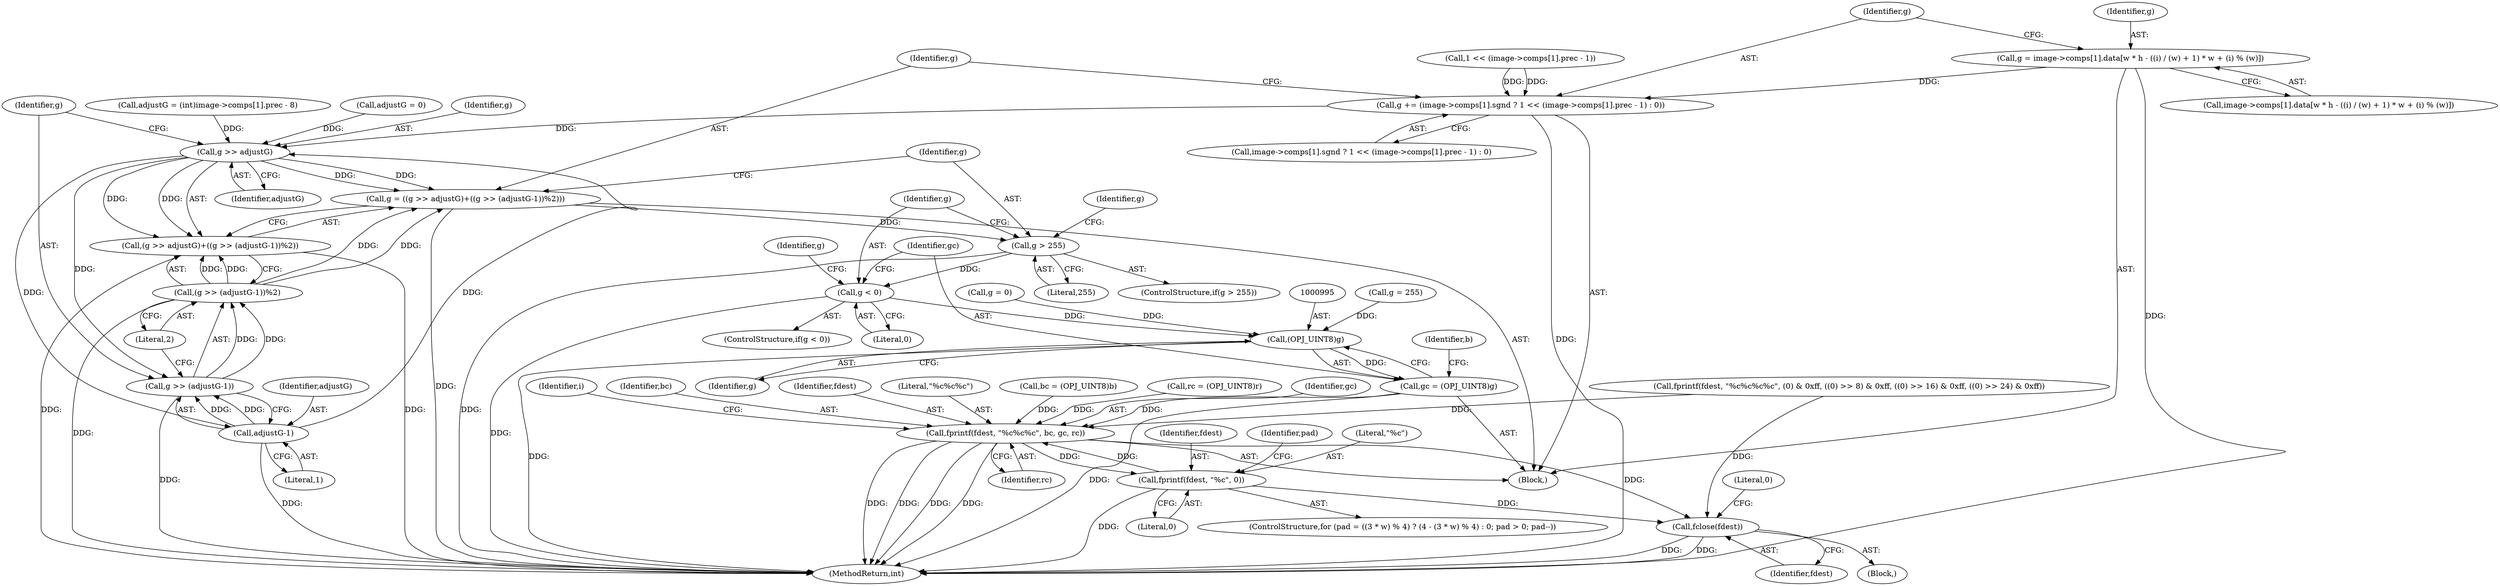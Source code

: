 digraph "0_openjpeg_15f081c89650dccee4aa4ae66f614c3fdb268767_3@array" {
"1000916" [label="(Call,g = image->comps[1].data[w * h - ((i) / (w) + 1) * w + (i) % (w)])"];
"1000942" [label="(Call,g += (image->comps[1].sgnd ? 1 << (image->comps[1].prec - 1) : 0))"];
"1000967" [label="(Call,g >> adjustG)"];
"1000964" [label="(Call,g = ((g >> adjustG)+((g >> (adjustG-1))%2)))"];
"1000978" [label="(Call,g > 255)"];
"1000986" [label="(Call,g < 0)"];
"1000994" [label="(Call,(OPJ_UINT8)g)"];
"1000992" [label="(Call,gc = (OPJ_UINT8)g)"];
"1001078" [label="(Call,fprintf(fdest, \"%c%c%c\", bc, gc, rc))"];
"1001115" [label="(Call,fprintf(fdest, \"%c\", 0))"];
"1001119" [label="(Call,fclose(fdest))"];
"1000966" [label="(Call,(g >> adjustG)+((g >> (adjustG-1))%2))"];
"1000971" [label="(Call,g >> (adjustG-1))"];
"1000970" [label="(Call,(g >> (adjustG-1))%2)"];
"1000973" [label="(Call,adjustG-1)"];
"1001119" [label="(Call,fclose(fdest))"];
"1000952" [label="(Call,1 << (image->comps[1].prec - 1))"];
"1000965" [label="(Identifier,g)"];
"1001118" [label="(Literal,0)"];
"1001742" [label="(Literal,0)"];
"1000981" [label="(Call,g = 255)"];
"1000977" [label="(ControlStructure,if(g > 255))"];
"1000980" [label="(Literal,255)"];
"1000987" [label="(Identifier,g)"];
"1001082" [label="(Identifier,gc)"];
"1000990" [label="(Identifier,g)"];
"1000994" [label="(Call,(OPJ_UINT8)g)"];
"1001116" [label="(Identifier,fdest)"];
"1000989" [label="(Call,g = 0)"];
"1000978" [label="(Call,g > 255)"];
"1000966" [label="(Call,(g >> adjustG)+((g >> (adjustG-1))%2))"];
"1000942" [label="(Call,g += (image->comps[1].sgnd ? 1 << (image->comps[1].prec - 1) : 0))"];
"1001093" [label="(ControlStructure,for (pad = ((3 * w) % 4) ? (4 - (3 * w) % 4) : 0; pad > 0; pad--))"];
"1001743" [label="(MethodReturn,int)"];
"1000968" [label="(Identifier,g)"];
"1000976" [label="(Literal,2)"];
"1000975" [label="(Literal,1)"];
"1000916" [label="(Call,g = image->comps[1].data[w * h - ((i) / (w) + 1) * w + (i) % (w)])"];
"1000943" [label="(Identifier,g)"];
"1000988" [label="(Literal,0)"];
"1000979" [label="(Identifier,g)"];
"1001083" [label="(Identifier,rc)"];
"1000944" [label="(Call,image->comps[1].sgnd ? 1 << (image->comps[1].prec - 1) : 0)"];
"1001088" [label="(Identifier,i)"];
"1001114" [label="(Identifier,pad)"];
"1001081" [label="(Identifier,bc)"];
"1000982" [label="(Identifier,g)"];
"1000986" [label="(Call,g < 0)"];
"1001115" [label="(Call,fprintf(fdest, \"%c\", 0))"];
"1001079" [label="(Identifier,fdest)"];
"1000828" [label="(Block,)"];
"1000969" [label="(Identifier,adjustG)"];
"1000985" [label="(ControlStructure,if(g < 0))"];
"1000998" [label="(Identifier,b)"];
"1000974" [label="(Identifier,adjustG)"];
"1000964" [label="(Call,g = ((g >> adjustG)+((g >> (adjustG-1))%2)))"];
"1000967" [label="(Call,g >> adjustG)"];
"1001078" [label="(Call,fprintf(fdest, \"%c%c%c\", bc, gc, rc))"];
"1001117" [label="(Literal,\"%c\")"];
"1000253" [label="(Block,)"];
"1000973" [label="(Call,adjustG-1)"];
"1000754" [label="(Call,adjustG = (int)image->comps[1].prec - 8)"];
"1000972" [label="(Identifier,g)"];
"1000971" [label="(Call,g >> (adjustG-1))"];
"1001080" [label="(Literal,\"%c%c%c\")"];
"1000970" [label="(Call,(g >> (adjustG-1))%2)"];
"1001120" [label="(Identifier,fdest)"];
"1000917" [label="(Identifier,g)"];
"1001073" [label="(Call,bc = (OPJ_UINT8)b)"];
"1000777" [label="(Call,adjustG = 0)"];
"1000911" [label="(Call,rc = (OPJ_UINT8)r)"];
"1000996" [label="(Identifier,g)"];
"1000918" [label="(Call,image->comps[1].data[w * h - ((i) / (w) + 1) * w + (i) % (w)])"];
"1000993" [label="(Identifier,gc)"];
"1000685" [label="(Call,fprintf(fdest, \"%c%c%c%c\", (0) & 0xff, ((0) >> 8) & 0xff, ((0) >> 16) & 0xff, ((0) >> 24) & 0xff))"];
"1000992" [label="(Call,gc = (OPJ_UINT8)g)"];
"1000916" -> "1000828"  [label="AST: "];
"1000916" -> "1000918"  [label="CFG: "];
"1000917" -> "1000916"  [label="AST: "];
"1000918" -> "1000916"  [label="AST: "];
"1000943" -> "1000916"  [label="CFG: "];
"1000916" -> "1001743"  [label="DDG: "];
"1000916" -> "1000942"  [label="DDG: "];
"1000942" -> "1000828"  [label="AST: "];
"1000942" -> "1000944"  [label="CFG: "];
"1000943" -> "1000942"  [label="AST: "];
"1000944" -> "1000942"  [label="AST: "];
"1000965" -> "1000942"  [label="CFG: "];
"1000942" -> "1001743"  [label="DDG: "];
"1000952" -> "1000942"  [label="DDG: "];
"1000952" -> "1000942"  [label="DDG: "];
"1000942" -> "1000967"  [label="DDG: "];
"1000967" -> "1000966"  [label="AST: "];
"1000967" -> "1000969"  [label="CFG: "];
"1000968" -> "1000967"  [label="AST: "];
"1000969" -> "1000967"  [label="AST: "];
"1000972" -> "1000967"  [label="CFG: "];
"1000967" -> "1000964"  [label="DDG: "];
"1000967" -> "1000964"  [label="DDG: "];
"1000967" -> "1000966"  [label="DDG: "];
"1000967" -> "1000966"  [label="DDG: "];
"1000973" -> "1000967"  [label="DDG: "];
"1000754" -> "1000967"  [label="DDG: "];
"1000777" -> "1000967"  [label="DDG: "];
"1000967" -> "1000971"  [label="DDG: "];
"1000967" -> "1000973"  [label="DDG: "];
"1000964" -> "1000828"  [label="AST: "];
"1000964" -> "1000966"  [label="CFG: "];
"1000965" -> "1000964"  [label="AST: "];
"1000966" -> "1000964"  [label="AST: "];
"1000979" -> "1000964"  [label="CFG: "];
"1000964" -> "1001743"  [label="DDG: "];
"1000970" -> "1000964"  [label="DDG: "];
"1000970" -> "1000964"  [label="DDG: "];
"1000964" -> "1000978"  [label="DDG: "];
"1000978" -> "1000977"  [label="AST: "];
"1000978" -> "1000980"  [label="CFG: "];
"1000979" -> "1000978"  [label="AST: "];
"1000980" -> "1000978"  [label="AST: "];
"1000982" -> "1000978"  [label="CFG: "];
"1000987" -> "1000978"  [label="CFG: "];
"1000978" -> "1001743"  [label="DDG: "];
"1000978" -> "1000986"  [label="DDG: "];
"1000986" -> "1000985"  [label="AST: "];
"1000986" -> "1000988"  [label="CFG: "];
"1000987" -> "1000986"  [label="AST: "];
"1000988" -> "1000986"  [label="AST: "];
"1000990" -> "1000986"  [label="CFG: "];
"1000993" -> "1000986"  [label="CFG: "];
"1000986" -> "1001743"  [label="DDG: "];
"1000986" -> "1000994"  [label="DDG: "];
"1000994" -> "1000992"  [label="AST: "];
"1000994" -> "1000996"  [label="CFG: "];
"1000995" -> "1000994"  [label="AST: "];
"1000996" -> "1000994"  [label="AST: "];
"1000992" -> "1000994"  [label="CFG: "];
"1000994" -> "1001743"  [label="DDG: "];
"1000994" -> "1000992"  [label="DDG: "];
"1000981" -> "1000994"  [label="DDG: "];
"1000989" -> "1000994"  [label="DDG: "];
"1000992" -> "1000828"  [label="AST: "];
"1000993" -> "1000992"  [label="AST: "];
"1000998" -> "1000992"  [label="CFG: "];
"1000992" -> "1001743"  [label="DDG: "];
"1000992" -> "1001078"  [label="DDG: "];
"1001078" -> "1000828"  [label="AST: "];
"1001078" -> "1001083"  [label="CFG: "];
"1001079" -> "1001078"  [label="AST: "];
"1001080" -> "1001078"  [label="AST: "];
"1001081" -> "1001078"  [label="AST: "];
"1001082" -> "1001078"  [label="AST: "];
"1001083" -> "1001078"  [label="AST: "];
"1001088" -> "1001078"  [label="CFG: "];
"1001078" -> "1001743"  [label="DDG: "];
"1001078" -> "1001743"  [label="DDG: "];
"1001078" -> "1001743"  [label="DDG: "];
"1001078" -> "1001743"  [label="DDG: "];
"1001115" -> "1001078"  [label="DDG: "];
"1000685" -> "1001078"  [label="DDG: "];
"1001073" -> "1001078"  [label="DDG: "];
"1000911" -> "1001078"  [label="DDG: "];
"1001078" -> "1001115"  [label="DDG: "];
"1001078" -> "1001119"  [label="DDG: "];
"1001115" -> "1001093"  [label="AST: "];
"1001115" -> "1001118"  [label="CFG: "];
"1001116" -> "1001115"  [label="AST: "];
"1001117" -> "1001115"  [label="AST: "];
"1001118" -> "1001115"  [label="AST: "];
"1001114" -> "1001115"  [label="CFG: "];
"1001115" -> "1001743"  [label="DDG: "];
"1001115" -> "1001119"  [label="DDG: "];
"1001119" -> "1000253"  [label="AST: "];
"1001119" -> "1001120"  [label="CFG: "];
"1001120" -> "1001119"  [label="AST: "];
"1001742" -> "1001119"  [label="CFG: "];
"1001119" -> "1001743"  [label="DDG: "];
"1001119" -> "1001743"  [label="DDG: "];
"1000685" -> "1001119"  [label="DDG: "];
"1000966" -> "1000970"  [label="CFG: "];
"1000970" -> "1000966"  [label="AST: "];
"1000966" -> "1001743"  [label="DDG: "];
"1000966" -> "1001743"  [label="DDG: "];
"1000970" -> "1000966"  [label="DDG: "];
"1000970" -> "1000966"  [label="DDG: "];
"1000971" -> "1000970"  [label="AST: "];
"1000971" -> "1000973"  [label="CFG: "];
"1000972" -> "1000971"  [label="AST: "];
"1000973" -> "1000971"  [label="AST: "];
"1000976" -> "1000971"  [label="CFG: "];
"1000971" -> "1001743"  [label="DDG: "];
"1000971" -> "1000970"  [label="DDG: "];
"1000971" -> "1000970"  [label="DDG: "];
"1000973" -> "1000971"  [label="DDG: "];
"1000973" -> "1000971"  [label="DDG: "];
"1000970" -> "1000976"  [label="CFG: "];
"1000976" -> "1000970"  [label="AST: "];
"1000970" -> "1001743"  [label="DDG: "];
"1000973" -> "1000975"  [label="CFG: "];
"1000974" -> "1000973"  [label="AST: "];
"1000975" -> "1000973"  [label="AST: "];
"1000973" -> "1001743"  [label="DDG: "];
}
